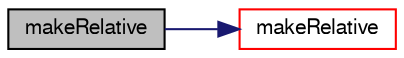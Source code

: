 digraph "makeRelative"
{
  bgcolor="transparent";
  edge [fontname="FreeSans",fontsize="10",labelfontname="FreeSans",labelfontsize="10"];
  node [fontname="FreeSans",fontsize="10",shape=record];
  rankdir="LR";
  Node396 [label="makeRelative",height=0.2,width=0.4,color="black", fillcolor="grey75", style="filled", fontcolor="black"];
  Node396 -> Node397 [color="midnightblue",fontsize="10",style="solid",fontname="FreeSans"];
  Node397 [label="makeRelative",height=0.2,width=0.4,color="red",URL="$a21898.html#aaa0b627878c53a843733aa3c37306d9a",tooltip="Make the given absolute velocity relative within the MRF region. "];
}
